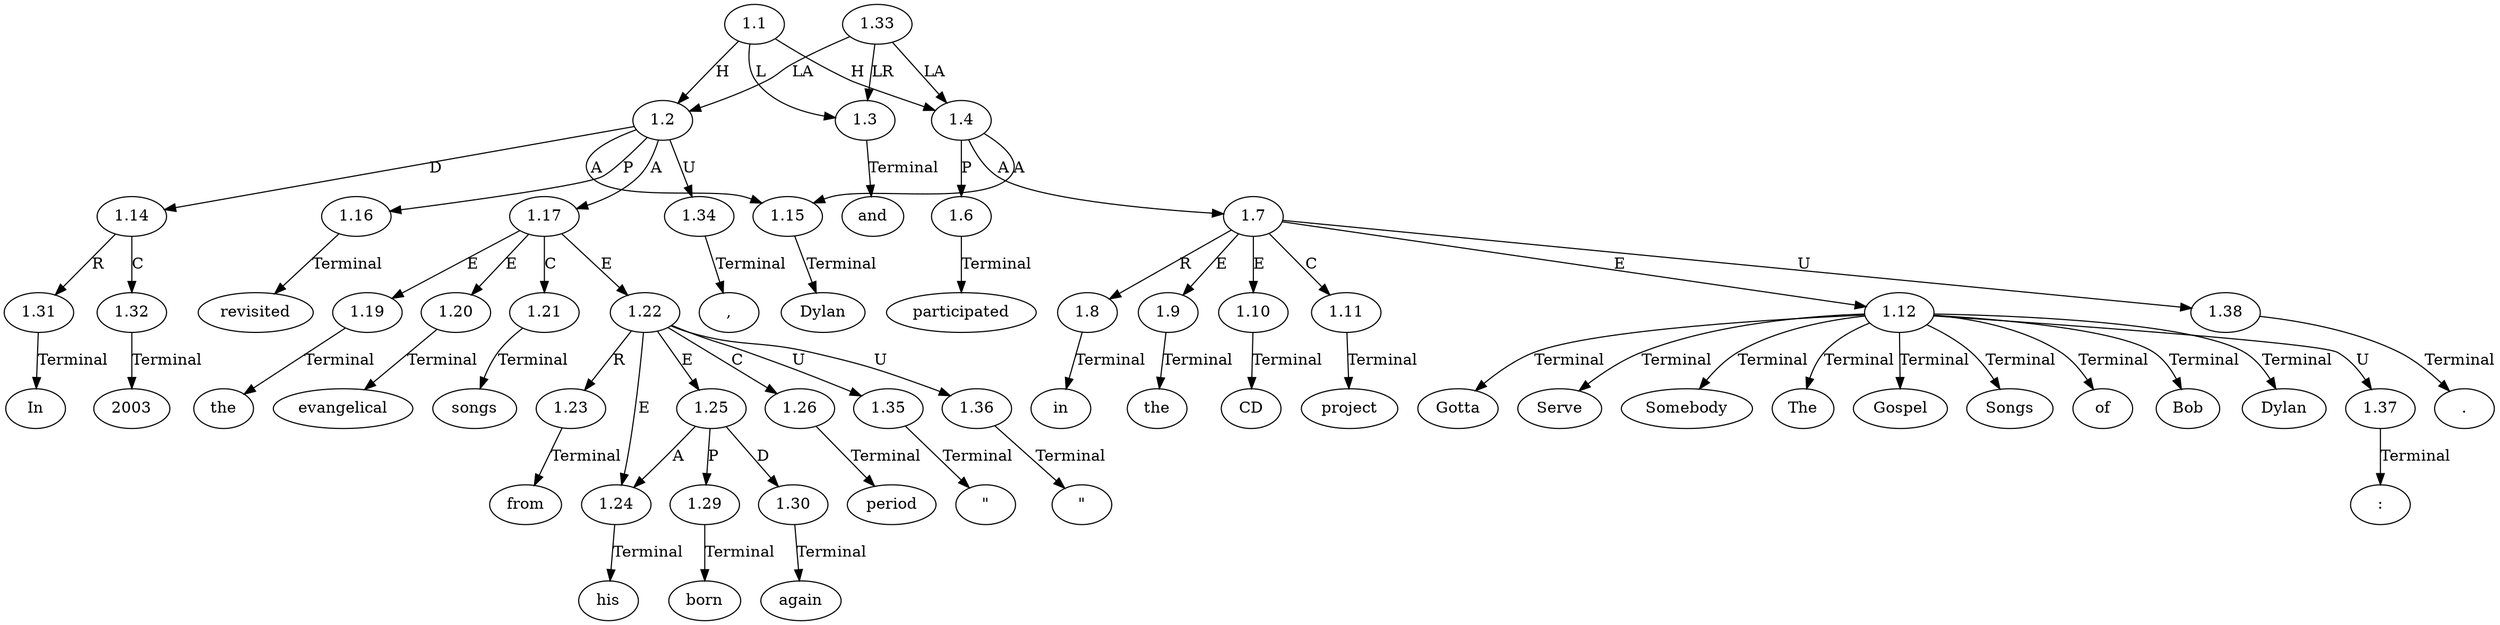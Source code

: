 // Graph
digraph {
	0.1 [label=In ordering=out]
	0.10 [label=his ordering=out]
	0.11 [label="\"" ordering=out]
	0.12 [label=born ordering=out]
	0.13 [label=again ordering=out]
	0.14 [label="\"" ordering=out]
	0.15 [label=period ordering=out]
	0.16 [label=and ordering=out]
	0.17 [label=participated ordering=out]
	0.18 [label=in ordering=out]
	0.19 [label=the ordering=out]
	0.2 [label=2003 ordering=out]
	0.20 [label=CD ordering=out]
	0.21 [label=project ordering=out]
	0.22 [label=Gotta ordering=out]
	0.23 [label=Serve ordering=out]
	0.24 [label=Somebody ordering=out]
	0.25 [label=":" ordering=out]
	0.26 [label=The ordering=out]
	0.27 [label=Gospel ordering=out]
	0.28 [label=Songs ordering=out]
	0.29 [label=of ordering=out]
	0.3 [label="," ordering=out]
	0.30 [label=Bob ordering=out]
	0.31 [label=Dylan ordering=out]
	0.32 [label="." ordering=out]
	0.4 [label=Dylan ordering=out]
	0.5 [label=revisited ordering=out]
	0.6 [label=the ordering=out]
	0.7 [label=evangelical ordering=out]
	0.8 [label=songs ordering=out]
	0.9 [label=from ordering=out]
	1.1 [label=1.1 ordering=out]
	1.2 [label=1.2 ordering=out]
	1.3 [label=1.3 ordering=out]
	1.4 [label=1.4 ordering=out]
	1.6 [label=1.6 ordering=out]
	1.7 [label=1.7 ordering=out]
	1.8 [label=1.8 ordering=out]
	1.9 [label=1.9 ordering=out]
	1.10 [label=1.10 ordering=out]
	1.11 [label=1.11 ordering=out]
	1.12 [label=1.12 ordering=out]
	1.14 [label=1.14 ordering=out]
	1.15 [label=1.15 ordering=out]
	1.16 [label=1.16 ordering=out]
	1.17 [label=1.17 ordering=out]
	1.19 [label=1.19 ordering=out]
	1.20 [label=1.20 ordering=out]
	1.21 [label=1.21 ordering=out]
	1.22 [label=1.22 ordering=out]
	1.23 [label=1.23 ordering=out]
	1.24 [label=1.24 ordering=out]
	1.25 [label=1.25 ordering=out]
	1.26 [label=1.26 ordering=out]
	1.29 [label=1.29 ordering=out]
	1.30 [label=1.30 ordering=out]
	1.31 [label=1.31 ordering=out]
	1.32 [label=1.32 ordering=out]
	1.33 [label=1.33 ordering=out]
	1.34 [label=1.34 ordering=out]
	1.35 [label=1.35 ordering=out]
	1.36 [label=1.36 ordering=out]
	1.37 [label=1.37 ordering=out]
	1.38 [label=1.38 ordering=out]
	1.1 -> 1.2 [label=H ordering=out]
	1.1 -> 1.3 [label=L ordering=out]
	1.1 -> 1.4 [label=H ordering=out]
	1.2 -> 1.14 [label=D ordering=out]
	1.2 -> 1.15 [label=A ordering=out]
	1.2 -> 1.16 [label=P ordering=out]
	1.2 -> 1.17 [label=A ordering=out]
	1.2 -> 1.34 [label=U ordering=out]
	1.3 -> 0.16 [label=Terminal ordering=out]
	1.4 -> 1.6 [label=P ordering=out]
	1.4 -> 1.7 [label=A ordering=out]
	1.4 -> 1.15 [label=A ordering=out]
	1.6 -> 0.17 [label=Terminal ordering=out]
	1.7 -> 1.8 [label=R ordering=out]
	1.7 -> 1.9 [label=E ordering=out]
	1.7 -> 1.10 [label=E ordering=out]
	1.7 -> 1.11 [label=C ordering=out]
	1.7 -> 1.12 [label=E ordering=out]
	1.7 -> 1.38 [label=U ordering=out]
	1.8 -> 0.18 [label=Terminal ordering=out]
	1.9 -> 0.19 [label=Terminal ordering=out]
	1.10 -> 0.20 [label=Terminal ordering=out]
	1.11 -> 0.21 [label=Terminal ordering=out]
	1.12 -> 0.22 [label=Terminal ordering=out]
	1.12 -> 0.23 [label=Terminal ordering=out]
	1.12 -> 0.24 [label=Terminal ordering=out]
	1.12 -> 0.26 [label=Terminal ordering=out]
	1.12 -> 0.27 [label=Terminal ordering=out]
	1.12 -> 0.28 [label=Terminal ordering=out]
	1.12 -> 0.29 [label=Terminal ordering=out]
	1.12 -> 0.30 [label=Terminal ordering=out]
	1.12 -> 0.31 [label=Terminal ordering=out]
	1.12 -> 1.37 [label=U ordering=out]
	1.14 -> 1.31 [label=R ordering=out]
	1.14 -> 1.32 [label=C ordering=out]
	1.15 -> 0.4 [label=Terminal ordering=out]
	1.16 -> 0.5 [label=Terminal ordering=out]
	1.17 -> 1.19 [label=E ordering=out]
	1.17 -> 1.20 [label=E ordering=out]
	1.17 -> 1.21 [label=C ordering=out]
	1.17 -> 1.22 [label=E ordering=out]
	1.19 -> 0.6 [label=Terminal ordering=out]
	1.20 -> 0.7 [label=Terminal ordering=out]
	1.21 -> 0.8 [label=Terminal ordering=out]
	1.22 -> 1.23 [label=R ordering=out]
	1.22 -> 1.24 [label=E ordering=out]
	1.22 -> 1.25 [label=E ordering=out]
	1.22 -> 1.26 [label=C ordering=out]
	1.22 -> 1.35 [label=U ordering=out]
	1.22 -> 1.36 [label=U ordering=out]
	1.23 -> 0.9 [label=Terminal ordering=out]
	1.24 -> 0.10 [label=Terminal ordering=out]
	1.25 -> 1.24 [label=A ordering=out]
	1.25 -> 1.29 [label=P ordering=out]
	1.25 -> 1.30 [label=D ordering=out]
	1.26 -> 0.15 [label=Terminal ordering=out]
	1.29 -> 0.12 [label=Terminal ordering=out]
	1.30 -> 0.13 [label=Terminal ordering=out]
	1.31 -> 0.1 [label=Terminal ordering=out]
	1.32 -> 0.2 [label=Terminal ordering=out]
	1.33 -> 1.2 [label=LA ordering=out]
	1.33 -> 1.3 [label=LR ordering=out]
	1.33 -> 1.4 [label=LA ordering=out]
	1.34 -> 0.3 [label=Terminal ordering=out]
	1.35 -> 0.11 [label=Terminal ordering=out]
	1.36 -> 0.14 [label=Terminal ordering=out]
	1.37 -> 0.25 [label=Terminal ordering=out]
	1.38 -> 0.32 [label=Terminal ordering=out]
}
